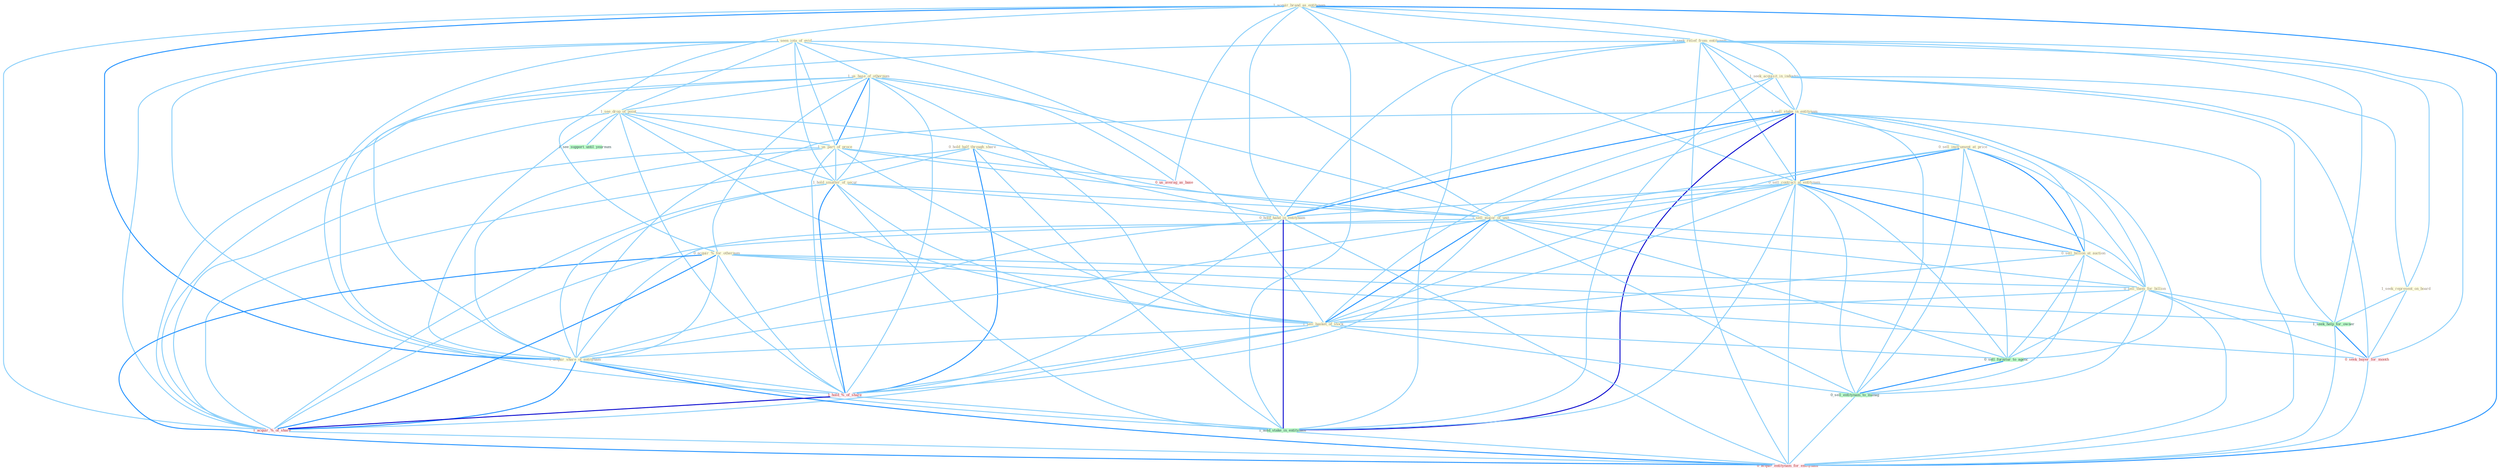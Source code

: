 Graph G{ 
    node
    [shape=polygon,style=filled,width=.5,height=.06,color="#BDFCC9",fixedsize=true,fontsize=4,
    fontcolor="#2f4f4f"];
    {node
    [color="#ffffe0", fontcolor="#8b7d6b"] "1_seen_iota_of_evid " "1_acquir_brand_as_entitynam " "0_seek_relief_from_entitynam " "1_us_base_of_othernum " "1_see_drop_of_point " "0_hold_half_through_share " "1_seek_acquisit_in_industri " "1_seek_represent_on_board " "1_sell_stake_in_entitynam " "0_sell_instrument_at_price " "0_sell_contract_at_entitynam " "1_us_part_of_proce " "0_acquir_%_for_othernum " "1_hold_smatter_of_secur " "1_sell_major_of_unit " "0_sell_billion_at_auction " "0_sell_them_for_billion " "1_sell_basket_of_stock " "0_hold_hand_in_entitynam " "1_acquir_share_of_entitynam "}
{node [color="#fff0f5", fontcolor="#b22222"] "1_hold_%_of_share " "0_seek_buyer_for_month " "1_acquir_%_of_share " "0_us_averag_as_base " "0_acquir_entitynam_for_entitynam "}
edge [color="#B0E2FF"];

	"1_seen_iota_of_evid " -- "1_us_base_of_othernum " [w="1", color="#87cefa" ];
	"1_seen_iota_of_evid " -- "1_see_drop_of_point " [w="1", color="#87cefa" ];
	"1_seen_iota_of_evid " -- "1_us_part_of_proce " [w="1", color="#87cefa" ];
	"1_seen_iota_of_evid " -- "1_hold_smatter_of_secur " [w="1", color="#87cefa" ];
	"1_seen_iota_of_evid " -- "1_sell_major_of_unit " [w="1", color="#87cefa" ];
	"1_seen_iota_of_evid " -- "1_sell_basket_of_stock " [w="1", color="#87cefa" ];
	"1_seen_iota_of_evid " -- "1_acquir_share_of_entitynam " [w="1", color="#87cefa" ];
	"1_seen_iota_of_evid " -- "1_hold_%_of_share " [w="1", color="#87cefa" ];
	"1_seen_iota_of_evid " -- "1_acquir_%_of_share " [w="1", color="#87cefa" ];
	"1_acquir_brand_as_entitynam " -- "0_seek_relief_from_entitynam " [w="1", color="#87cefa" ];
	"1_acquir_brand_as_entitynam " -- "1_sell_stake_in_entitynam " [w="1", color="#87cefa" ];
	"1_acquir_brand_as_entitynam " -- "0_sell_contract_at_entitynam " [w="1", color="#87cefa" ];
	"1_acquir_brand_as_entitynam " -- "0_acquir_%_for_othernum " [w="1", color="#87cefa" ];
	"1_acquir_brand_as_entitynam " -- "0_hold_hand_in_entitynam " [w="1", color="#87cefa" ];
	"1_acquir_brand_as_entitynam " -- "1_acquir_share_of_entitynam " [w="2", color="#1e90ff" , len=0.8];
	"1_acquir_brand_as_entitynam " -- "1_hold_stake_in_entitynam " [w="1", color="#87cefa" ];
	"1_acquir_brand_as_entitynam " -- "1_acquir_%_of_share " [w="1", color="#87cefa" ];
	"1_acquir_brand_as_entitynam " -- "0_us_averag_as_base " [w="1", color="#87cefa" ];
	"1_acquir_brand_as_entitynam " -- "0_acquir_entitynam_for_entitynam " [w="2", color="#1e90ff" , len=0.8];
	"0_seek_relief_from_entitynam " -- "1_seek_acquisit_in_industri " [w="1", color="#87cefa" ];
	"0_seek_relief_from_entitynam " -- "1_seek_represent_on_board " [w="1", color="#87cefa" ];
	"0_seek_relief_from_entitynam " -- "1_sell_stake_in_entitynam " [w="1", color="#87cefa" ];
	"0_seek_relief_from_entitynam " -- "0_sell_contract_at_entitynam " [w="1", color="#87cefa" ];
	"0_seek_relief_from_entitynam " -- "0_hold_hand_in_entitynam " [w="1", color="#87cefa" ];
	"0_seek_relief_from_entitynam " -- "1_acquir_share_of_entitynam " [w="1", color="#87cefa" ];
	"0_seek_relief_from_entitynam " -- "1_hold_stake_in_entitynam " [w="1", color="#87cefa" ];
	"0_seek_relief_from_entitynam " -- "1_seek_help_for_owner " [w="1", color="#87cefa" ];
	"0_seek_relief_from_entitynam " -- "0_seek_buyer_for_month " [w="1", color="#87cefa" ];
	"0_seek_relief_from_entitynam " -- "0_acquir_entitynam_for_entitynam " [w="1", color="#87cefa" ];
	"1_us_base_of_othernum " -- "1_see_drop_of_point " [w="1", color="#87cefa" ];
	"1_us_base_of_othernum " -- "1_us_part_of_proce " [w="2", color="#1e90ff" , len=0.8];
	"1_us_base_of_othernum " -- "0_acquir_%_for_othernum " [w="1", color="#87cefa" ];
	"1_us_base_of_othernum " -- "1_hold_smatter_of_secur " [w="1", color="#87cefa" ];
	"1_us_base_of_othernum " -- "1_sell_major_of_unit " [w="1", color="#87cefa" ];
	"1_us_base_of_othernum " -- "1_sell_basket_of_stock " [w="1", color="#87cefa" ];
	"1_us_base_of_othernum " -- "1_acquir_share_of_entitynam " [w="1", color="#87cefa" ];
	"1_us_base_of_othernum " -- "1_hold_%_of_share " [w="1", color="#87cefa" ];
	"1_us_base_of_othernum " -- "1_acquir_%_of_share " [w="1", color="#87cefa" ];
	"1_us_base_of_othernum " -- "0_us_averag_as_base " [w="1", color="#87cefa" ];
	"1_see_drop_of_point " -- "1_us_part_of_proce " [w="1", color="#87cefa" ];
	"1_see_drop_of_point " -- "1_hold_smatter_of_secur " [w="1", color="#87cefa" ];
	"1_see_drop_of_point " -- "1_sell_major_of_unit " [w="1", color="#87cefa" ];
	"1_see_drop_of_point " -- "1_sell_basket_of_stock " [w="1", color="#87cefa" ];
	"1_see_drop_of_point " -- "1_acquir_share_of_entitynam " [w="1", color="#87cefa" ];
	"1_see_drop_of_point " -- "1_hold_%_of_share " [w="1", color="#87cefa" ];
	"1_see_drop_of_point " -- "1_acquir_%_of_share " [w="1", color="#87cefa" ];
	"1_see_drop_of_point " -- "1_see_support_until_yearnum " [w="1", color="#87cefa" ];
	"0_hold_half_through_share " -- "1_hold_smatter_of_secur " [w="1", color="#87cefa" ];
	"0_hold_half_through_share " -- "0_hold_hand_in_entitynam " [w="1", color="#87cefa" ];
	"0_hold_half_through_share " -- "1_hold_%_of_share " [w="2", color="#1e90ff" , len=0.8];
	"0_hold_half_through_share " -- "1_hold_stake_in_entitynam " [w="1", color="#87cefa" ];
	"0_hold_half_through_share " -- "1_acquir_%_of_share " [w="1", color="#87cefa" ];
	"1_seek_acquisit_in_industri " -- "1_seek_represent_on_board " [w="1", color="#87cefa" ];
	"1_seek_acquisit_in_industri " -- "1_sell_stake_in_entitynam " [w="1", color="#87cefa" ];
	"1_seek_acquisit_in_industri " -- "0_hold_hand_in_entitynam " [w="1", color="#87cefa" ];
	"1_seek_acquisit_in_industri " -- "1_hold_stake_in_entitynam " [w="1", color="#87cefa" ];
	"1_seek_acquisit_in_industri " -- "1_seek_help_for_owner " [w="1", color="#87cefa" ];
	"1_seek_acquisit_in_industri " -- "0_seek_buyer_for_month " [w="1", color="#87cefa" ];
	"1_seek_represent_on_board " -- "1_seek_help_for_owner " [w="1", color="#87cefa" ];
	"1_seek_represent_on_board " -- "0_seek_buyer_for_month " [w="1", color="#87cefa" ];
	"1_sell_stake_in_entitynam " -- "0_sell_instrument_at_price " [w="1", color="#87cefa" ];
	"1_sell_stake_in_entitynam " -- "0_sell_contract_at_entitynam " [w="2", color="#1e90ff" , len=0.8];
	"1_sell_stake_in_entitynam " -- "1_sell_major_of_unit " [w="1", color="#87cefa" ];
	"1_sell_stake_in_entitynam " -- "0_sell_billion_at_auction " [w="1", color="#87cefa" ];
	"1_sell_stake_in_entitynam " -- "0_sell_them_for_billion " [w="1", color="#87cefa" ];
	"1_sell_stake_in_entitynam " -- "1_sell_basket_of_stock " [w="1", color="#87cefa" ];
	"1_sell_stake_in_entitynam " -- "0_hold_hand_in_entitynam " [w="2", color="#1e90ff" , len=0.8];
	"1_sell_stake_in_entitynam " -- "1_acquir_share_of_entitynam " [w="1", color="#87cefa" ];
	"1_sell_stake_in_entitynam " -- "1_hold_stake_in_entitynam " [w="3", color="#0000cd" , len=0.6];
	"1_sell_stake_in_entitynam " -- "0_sell_furnitur_to_agenc " [w="1", color="#87cefa" ];
	"1_sell_stake_in_entitynam " -- "0_sell_entitynam_to_manag " [w="1", color="#87cefa" ];
	"1_sell_stake_in_entitynam " -- "0_acquir_entitynam_for_entitynam " [w="1", color="#87cefa" ];
	"0_sell_instrument_at_price " -- "0_sell_contract_at_entitynam " [w="2", color="#1e90ff" , len=0.8];
	"0_sell_instrument_at_price " -- "1_sell_major_of_unit " [w="1", color="#87cefa" ];
	"0_sell_instrument_at_price " -- "0_sell_billion_at_auction " [w="2", color="#1e90ff" , len=0.8];
	"0_sell_instrument_at_price " -- "0_sell_them_for_billion " [w="1", color="#87cefa" ];
	"0_sell_instrument_at_price " -- "1_sell_basket_of_stock " [w="1", color="#87cefa" ];
	"0_sell_instrument_at_price " -- "0_sell_furnitur_to_agenc " [w="1", color="#87cefa" ];
	"0_sell_instrument_at_price " -- "0_sell_entitynam_to_manag " [w="1", color="#87cefa" ];
	"0_sell_contract_at_entitynam " -- "1_sell_major_of_unit " [w="1", color="#87cefa" ];
	"0_sell_contract_at_entitynam " -- "0_sell_billion_at_auction " [w="2", color="#1e90ff" , len=0.8];
	"0_sell_contract_at_entitynam " -- "0_sell_them_for_billion " [w="1", color="#87cefa" ];
	"0_sell_contract_at_entitynam " -- "1_sell_basket_of_stock " [w="1", color="#87cefa" ];
	"0_sell_contract_at_entitynam " -- "0_hold_hand_in_entitynam " [w="1", color="#87cefa" ];
	"0_sell_contract_at_entitynam " -- "1_acquir_share_of_entitynam " [w="1", color="#87cefa" ];
	"0_sell_contract_at_entitynam " -- "1_hold_stake_in_entitynam " [w="1", color="#87cefa" ];
	"0_sell_contract_at_entitynam " -- "0_sell_furnitur_to_agenc " [w="1", color="#87cefa" ];
	"0_sell_contract_at_entitynam " -- "0_sell_entitynam_to_manag " [w="1", color="#87cefa" ];
	"0_sell_contract_at_entitynam " -- "0_acquir_entitynam_for_entitynam " [w="1", color="#87cefa" ];
	"1_us_part_of_proce " -- "1_hold_smatter_of_secur " [w="1", color="#87cefa" ];
	"1_us_part_of_proce " -- "1_sell_major_of_unit " [w="1", color="#87cefa" ];
	"1_us_part_of_proce " -- "1_sell_basket_of_stock " [w="1", color="#87cefa" ];
	"1_us_part_of_proce " -- "1_acquir_share_of_entitynam " [w="1", color="#87cefa" ];
	"1_us_part_of_proce " -- "1_hold_%_of_share " [w="1", color="#87cefa" ];
	"1_us_part_of_proce " -- "1_acquir_%_of_share " [w="1", color="#87cefa" ];
	"1_us_part_of_proce " -- "0_us_averag_as_base " [w="1", color="#87cefa" ];
	"0_acquir_%_for_othernum " -- "0_sell_them_for_billion " [w="1", color="#87cefa" ];
	"0_acquir_%_for_othernum " -- "1_acquir_share_of_entitynam " [w="1", color="#87cefa" ];
	"0_acquir_%_for_othernum " -- "1_hold_%_of_share " [w="1", color="#87cefa" ];
	"0_acquir_%_for_othernum " -- "1_seek_help_for_owner " [w="1", color="#87cefa" ];
	"0_acquir_%_for_othernum " -- "0_seek_buyer_for_month " [w="1", color="#87cefa" ];
	"0_acquir_%_for_othernum " -- "1_acquir_%_of_share " [w="2", color="#1e90ff" , len=0.8];
	"0_acquir_%_for_othernum " -- "0_acquir_entitynam_for_entitynam " [w="2", color="#1e90ff" , len=0.8];
	"1_hold_smatter_of_secur " -- "1_sell_major_of_unit " [w="1", color="#87cefa" ];
	"1_hold_smatter_of_secur " -- "1_sell_basket_of_stock " [w="1", color="#87cefa" ];
	"1_hold_smatter_of_secur " -- "0_hold_hand_in_entitynam " [w="1", color="#87cefa" ];
	"1_hold_smatter_of_secur " -- "1_acquir_share_of_entitynam " [w="1", color="#87cefa" ];
	"1_hold_smatter_of_secur " -- "1_hold_%_of_share " [w="2", color="#1e90ff" , len=0.8];
	"1_hold_smatter_of_secur " -- "1_hold_stake_in_entitynam " [w="1", color="#87cefa" ];
	"1_hold_smatter_of_secur " -- "1_acquir_%_of_share " [w="1", color="#87cefa" ];
	"1_sell_major_of_unit " -- "0_sell_billion_at_auction " [w="1", color="#87cefa" ];
	"1_sell_major_of_unit " -- "0_sell_them_for_billion " [w="1", color="#87cefa" ];
	"1_sell_major_of_unit " -- "1_sell_basket_of_stock " [w="2", color="#1e90ff" , len=0.8];
	"1_sell_major_of_unit " -- "1_acquir_share_of_entitynam " [w="1", color="#87cefa" ];
	"1_sell_major_of_unit " -- "1_hold_%_of_share " [w="1", color="#87cefa" ];
	"1_sell_major_of_unit " -- "1_acquir_%_of_share " [w="1", color="#87cefa" ];
	"1_sell_major_of_unit " -- "0_sell_furnitur_to_agenc " [w="1", color="#87cefa" ];
	"1_sell_major_of_unit " -- "0_sell_entitynam_to_manag " [w="1", color="#87cefa" ];
	"0_sell_billion_at_auction " -- "0_sell_them_for_billion " [w="1", color="#87cefa" ];
	"0_sell_billion_at_auction " -- "1_sell_basket_of_stock " [w="1", color="#87cefa" ];
	"0_sell_billion_at_auction " -- "0_sell_furnitur_to_agenc " [w="1", color="#87cefa" ];
	"0_sell_billion_at_auction " -- "0_sell_entitynam_to_manag " [w="1", color="#87cefa" ];
	"0_sell_them_for_billion " -- "1_sell_basket_of_stock " [w="1", color="#87cefa" ];
	"0_sell_them_for_billion " -- "1_seek_help_for_owner " [w="1", color="#87cefa" ];
	"0_sell_them_for_billion " -- "0_seek_buyer_for_month " [w="1", color="#87cefa" ];
	"0_sell_them_for_billion " -- "0_sell_furnitur_to_agenc " [w="1", color="#87cefa" ];
	"0_sell_them_for_billion " -- "0_sell_entitynam_to_manag " [w="1", color="#87cefa" ];
	"0_sell_them_for_billion " -- "0_acquir_entitynam_for_entitynam " [w="1", color="#87cefa" ];
	"1_sell_basket_of_stock " -- "1_acquir_share_of_entitynam " [w="1", color="#87cefa" ];
	"1_sell_basket_of_stock " -- "1_hold_%_of_share " [w="1", color="#87cefa" ];
	"1_sell_basket_of_stock " -- "1_acquir_%_of_share " [w="1", color="#87cefa" ];
	"1_sell_basket_of_stock " -- "0_sell_furnitur_to_agenc " [w="1", color="#87cefa" ];
	"1_sell_basket_of_stock " -- "0_sell_entitynam_to_manag " [w="1", color="#87cefa" ];
	"0_hold_hand_in_entitynam " -- "1_acquir_share_of_entitynam " [w="1", color="#87cefa" ];
	"0_hold_hand_in_entitynam " -- "1_hold_%_of_share " [w="1", color="#87cefa" ];
	"0_hold_hand_in_entitynam " -- "1_hold_stake_in_entitynam " [w="3", color="#0000cd" , len=0.6];
	"0_hold_hand_in_entitynam " -- "0_acquir_entitynam_for_entitynam " [w="1", color="#87cefa" ];
	"1_acquir_share_of_entitynam " -- "1_hold_%_of_share " [w="1", color="#87cefa" ];
	"1_acquir_share_of_entitynam " -- "1_hold_stake_in_entitynam " [w="1", color="#87cefa" ];
	"1_acquir_share_of_entitynam " -- "1_acquir_%_of_share " [w="2", color="#1e90ff" , len=0.8];
	"1_acquir_share_of_entitynam " -- "0_acquir_entitynam_for_entitynam " [w="2", color="#1e90ff" , len=0.8];
	"1_hold_%_of_share " -- "1_hold_stake_in_entitynam " [w="1", color="#87cefa" ];
	"1_hold_%_of_share " -- "1_acquir_%_of_share " [w="3", color="#0000cd" , len=0.6];
	"1_hold_stake_in_entitynam " -- "0_acquir_entitynam_for_entitynam " [w="1", color="#87cefa" ];
	"1_seek_help_for_owner " -- "0_seek_buyer_for_month " [w="2", color="#1e90ff" , len=0.8];
	"1_seek_help_for_owner " -- "0_acquir_entitynam_for_entitynam " [w="1", color="#87cefa" ];
	"0_seek_buyer_for_month " -- "0_acquir_entitynam_for_entitynam " [w="1", color="#87cefa" ];
	"1_acquir_%_of_share " -- "0_acquir_entitynam_for_entitynam " [w="1", color="#87cefa" ];
	"0_sell_furnitur_to_agenc " -- "0_sell_entitynam_to_manag " [w="2", color="#1e90ff" , len=0.8];
	"0_sell_entitynam_to_manag " -- "0_acquir_entitynam_for_entitynam " [w="1", color="#87cefa" ];
}